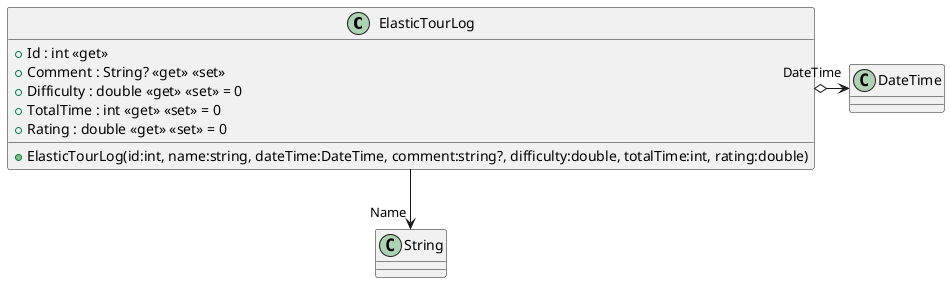 @startuml
class ElasticTourLog {
    + Id : int <<get>>
    + Comment : String? <<get>> <<set>>
    + Difficulty : double <<get>> <<set>> = 0
    + TotalTime : int <<get>> <<set>> = 0
    + Rating : double <<get>> <<set>> = 0
    + ElasticTourLog(id:int, name:string, dateTime:DateTime, comment:string?, difficulty:double, totalTime:int, rating:double)
}
ElasticTourLog --> "Name" String
ElasticTourLog o-> "DateTime" DateTime
@enduml
